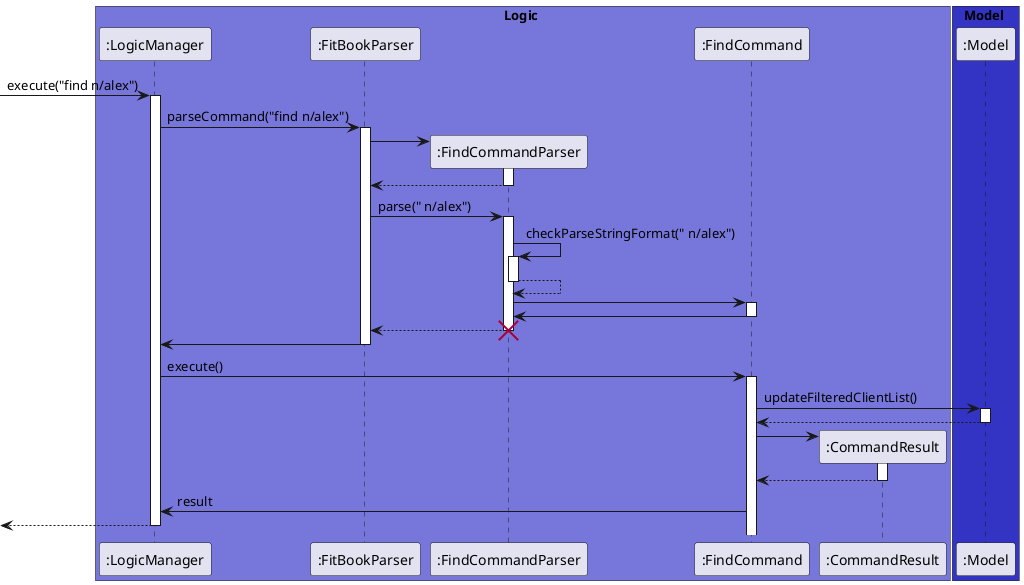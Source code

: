 @startuml
'https://plantuml.com/sequence-diagram

!define LOGIC_COLOR_T1 #7777DB
!define MODEL_COLOR_T2 #3333C4

box Logic LOGIC_COLOR_T1
participant ":LogicManager" as LogicManager
participant ":FitBookParser" as FitBookParser
participant ":FindCommandParser" as FindCommandParser
participant ":FindCommand" as FindCommand
participant ":CommandResult" as CommandResult
end box

box Model MODEL_COLOR_T2
participant ":Model" as Model
end box

[-> LogicManager : execute("find n/alex")
activate LogicManager

LogicManager -> FitBookParser : parseCommand("find n/alex")
activate FitBookParser

create FindCommandParser
FitBookParser -> FindCommandParser
activate FindCommandParser

FindCommandParser --> FitBookParser
deactivate FindCommandParser

FitBookParser -> FindCommandParser : parse(" n/alex")
activate FindCommandParser

FindCommandParser -> FindCommandParser : checkParseStringFormat(" n/alex")
activate FindCommandParser
FindCommandParser --> FindCommandParser
deactivate FindCommandParser

FindCommandParser -> FindCommand
activate FindCommand
FindCommand -> FindCommandParser
deactivate FindCommand

FindCommandParser --> FitBookParser
deactivate FindCommandParser
destroy FindCommandParser

FitBookParser -> LogicManager
deactivate FitBookParser

LogicManager -> FindCommand : execute()
activate FindCommand

FindCommand -> Model : updateFilteredClientList()
activate Model
Model --> FindCommand
deactivate Model

create CommandResult
FindCommand -> CommandResult
activate CommandResult
CommandResult --> FindCommand
deactivate CommandResult

FindCommand -> LogicManager : result
[<-- LogicManager
deactivate LogicManager

@enduml
